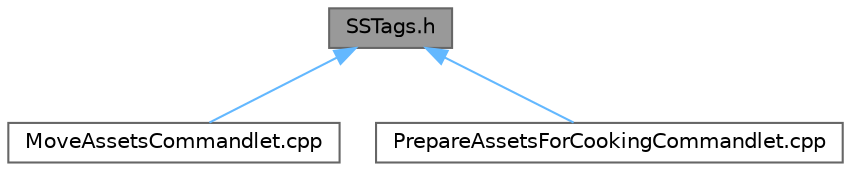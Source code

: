 digraph "SSTags.h"
{
 // INTERACTIVE_SVG=YES
 // LATEX_PDF_SIZE
  bgcolor="transparent";
  edge [fontname=Helvetica,fontsize=10,labelfontname=Helvetica,labelfontsize=10];
  node [fontname=Helvetica,fontsize=10,shape=box,height=0.2,width=0.4];
  Node1 [id="Node000001",label="SSTags.h",height=0.2,width=0.4,color="gray40", fillcolor="grey60", style="filled", fontcolor="black",tooltip=" "];
  Node1 -> Node2 [id="edge1_Node000001_Node000002",dir="back",color="steelblue1",style="solid",tooltip=" "];
  Node2 [id="Node000002",label="MoveAssetsCommandlet.cpp",height=0.2,width=0.4,color="grey40", fillcolor="white", style="filled",URL="$da/ddf/MoveAssetsCommandlet_8cpp.html",tooltip=" "];
  Node1 -> Node3 [id="edge2_Node000001_Node000003",dir="back",color="steelblue1",style="solid",tooltip=" "];
  Node3 [id="Node000003",label="PrepareAssetsForCookingCommandlet.cpp",height=0.2,width=0.4,color="grey40", fillcolor="white", style="filled",URL="$d2/dee/PrepareAssetsForCookingCommandlet_8cpp.html",tooltip=" "];
}
